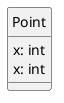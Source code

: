 @startuml
scale max 200 width
skinparam classAttributeIconSize 0
skinparam monochrome true
hide circle

class Point {
  x: int
  x: int
}
@enduml
